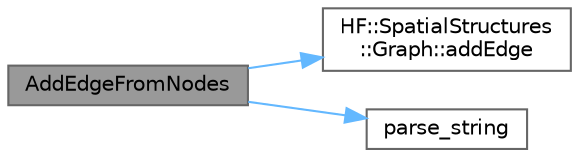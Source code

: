 digraph "AddEdgeFromNodes"
{
 // LATEX_PDF_SIZE
  bgcolor="transparent";
  edge [fontname=Helvetica,fontsize=10,labelfontname=Helvetica,labelfontsize=10];
  node [fontname=Helvetica,fontsize=10,shape=box,height=0.2,width=0.4];
  rankdir="LR";
  Node1 [label="AddEdgeFromNodes",height=0.2,width=0.4,color="gray40", fillcolor="grey60", style="filled", fontcolor="black",tooltip="Add an edge between parent and child. If parent or child does not already exist in the graph,..."];
  Node1 -> Node2 [color="steelblue1",style="solid"];
  Node2 [label="HF::SpatialStructures\l::Graph::addEdge",height=0.2,width=0.4,color="grey40", fillcolor="white", style="filled",URL="$a01551.html#a37be5c12e488072dea7fa1c8c64346f7",tooltip="Add a new edge to the graph from parent to child."];
  Node1 -> Node3 [color="steelblue1",style="solid"];
  Node3 [label="parse_string",height=0.2,width=0.4,color="grey40", fillcolor="white", style="filled",URL="$a00434.html#a4a6d9b1a1bf9c8f2b5394875a8ca0c72",tooltip=" "];
}
